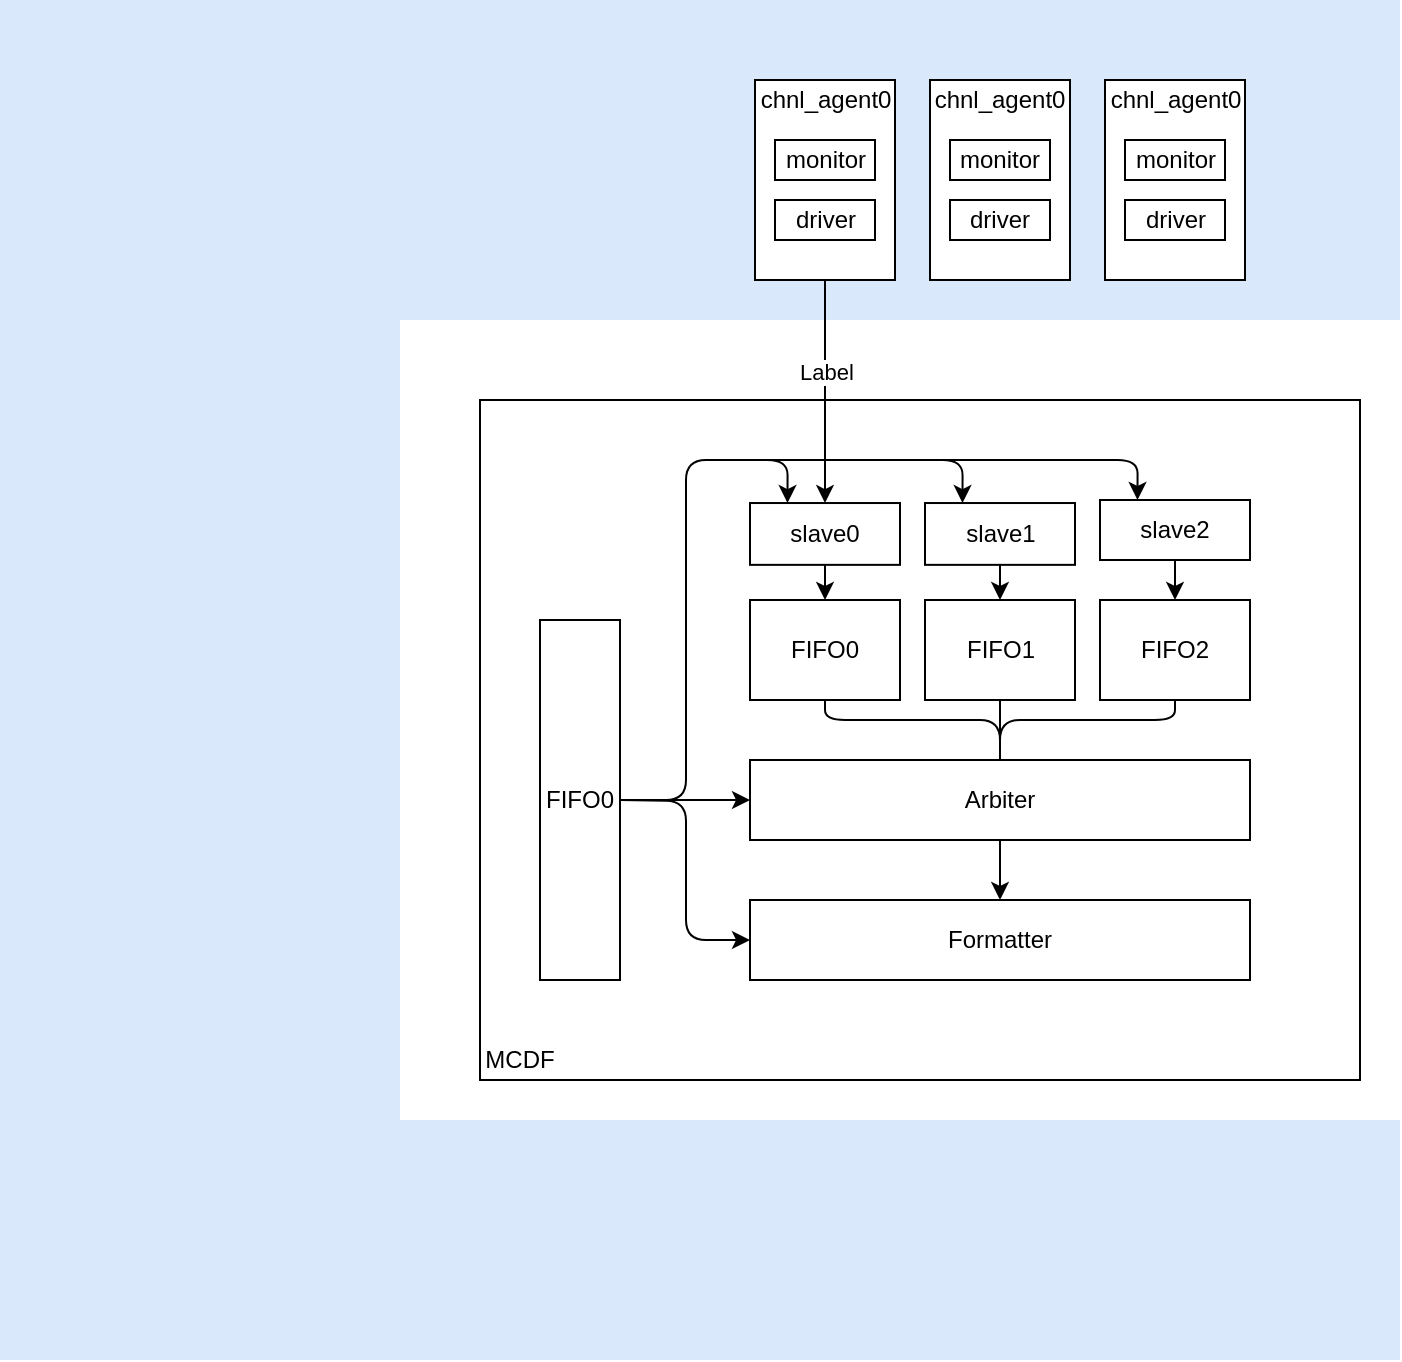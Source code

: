 <mxfile version="13.7.6" type="github">
  <diagram id="-qIr2_UXZxA3kkLqqSqM" name="Page-1">
    <mxGraphModel dx="1663" dy="435" grid="1" gridSize="10" guides="1" tooltips="1" connect="1" arrows="1" fold="1" page="1" pageScale="1" pageWidth="850" pageHeight="1100" math="0" shadow="0">
      <root>
        <mxCell id="0" />
        <mxCell id="1" parent="0" />
        <mxCell id="Y9nZwd153pjmUSm361T4-116" value="" style="group" vertex="1" connectable="0" parent="1">
          <mxGeometry x="220" y="200" width="440" height="340" as="geometry" />
        </mxCell>
        <mxCell id="Y9nZwd153pjmUSm361T4-1" value="&lt;br&gt;&lt;br&gt;&lt;br&gt;&lt;br&gt;" style="rounded=0;whiteSpace=wrap;html=1;" vertex="1" parent="Y9nZwd153pjmUSm361T4-116">
          <mxGeometry width="440" height="340" as="geometry" />
        </mxCell>
        <mxCell id="Y9nZwd153pjmUSm361T4-14" value="MCDF&lt;br&gt;" style="text;html=1;strokeColor=none;fillColor=none;align=center;verticalAlign=middle;whiteSpace=wrap;rounded=0;" vertex="1" parent="Y9nZwd153pjmUSm361T4-116">
          <mxGeometry y="319.394" width="40" height="20.606" as="geometry" />
        </mxCell>
        <mxCell id="Y9nZwd153pjmUSm361T4-2" value="slave0" style="rounded=0;whiteSpace=wrap;html=1;" vertex="1" parent="Y9nZwd153pjmUSm361T4-116">
          <mxGeometry x="135" y="51.515" width="75" height="30.909" as="geometry" />
        </mxCell>
        <mxCell id="Y9nZwd153pjmUSm361T4-11" value="slave1" style="rounded=0;whiteSpace=wrap;html=1;" vertex="1" parent="Y9nZwd153pjmUSm361T4-116">
          <mxGeometry x="222.5" y="51.515" width="75" height="30.909" as="geometry" />
        </mxCell>
        <mxCell id="Y9nZwd153pjmUSm361T4-21" style="edgeStyle=orthogonalEdgeStyle;rounded=0;orthogonalLoop=1;jettySize=auto;html=1;exitX=0.5;exitY=1;exitDx=0;exitDy=0;entryX=0.5;entryY=0;entryDx=0;entryDy=0;" edge="1" parent="1" source="Y9nZwd153pjmUSm361T4-2" target="Y9nZwd153pjmUSm361T4-7">
          <mxGeometry relative="1" as="geometry" />
        </mxCell>
        <mxCell id="Y9nZwd153pjmUSm361T4-101" style="edgeStyle=elbowEdgeStyle;rounded=0;sketch=0;jumpStyle=none;orthogonalLoop=1;jettySize=auto;html=1;exitX=1;exitY=0.5;exitDx=0;exitDy=0;shadow=0;startArrow=none;startFill=0;endArrow=none;endFill=0;" edge="1" parent="1" source="Y9nZwd153pjmUSm361T4-6" target="Y9nZwd153pjmUSm361T4-1">
          <mxGeometry relative="1" as="geometry">
            <Array as="points">
              <mxPoint x="320" y="360" />
            </Array>
          </mxGeometry>
        </mxCell>
        <mxCell id="Y9nZwd153pjmUSm361T4-6" value="FIFO0" style="rounded=0;whiteSpace=wrap;html=1;" vertex="1" parent="1">
          <mxGeometry x="250" y="310" width="40" height="180" as="geometry" />
        </mxCell>
        <mxCell id="Y9nZwd153pjmUSm361T4-98" style="edgeStyle=orthogonalEdgeStyle;rounded=0;sketch=0;jumpStyle=none;orthogonalLoop=1;jettySize=auto;html=1;exitX=0.5;exitY=1;exitDx=0;exitDy=0;shadow=0;startArrow=none;startFill=0;endArrow=none;endFill=0;" edge="1" parent="1" source="Y9nZwd153pjmUSm361T4-9" target="Y9nZwd153pjmUSm361T4-15">
          <mxGeometry relative="1" as="geometry" />
        </mxCell>
        <mxCell id="Y9nZwd153pjmUSm361T4-9" value="FIFO1" style="rounded=0;whiteSpace=wrap;html=1;" vertex="1" parent="1">
          <mxGeometry x="442.5" y="300" width="75" height="50" as="geometry" />
        </mxCell>
        <mxCell id="Y9nZwd153pjmUSm361T4-22" style="edgeStyle=orthogonalEdgeStyle;rounded=0;orthogonalLoop=1;jettySize=auto;html=1;exitX=0.5;exitY=1;exitDx=0;exitDy=0;entryX=0.5;entryY=0;entryDx=0;entryDy=0;" edge="1" parent="1" source="Y9nZwd153pjmUSm361T4-11" target="Y9nZwd153pjmUSm361T4-9">
          <mxGeometry relative="1" as="geometry" />
        </mxCell>
        <mxCell id="Y9nZwd153pjmUSm361T4-12" value="FIFO2" style="rounded=0;whiteSpace=wrap;html=1;" vertex="1" parent="1">
          <mxGeometry x="530" y="300" width="75" height="50" as="geometry" />
        </mxCell>
        <mxCell id="Y9nZwd153pjmUSm361T4-23" style="edgeStyle=orthogonalEdgeStyle;rounded=0;orthogonalLoop=1;jettySize=auto;html=1;exitX=0.5;exitY=1;exitDx=0;exitDy=0;entryX=0.5;entryY=0;entryDx=0;entryDy=0;" edge="1" parent="1" source="Y9nZwd153pjmUSm361T4-13" target="Y9nZwd153pjmUSm361T4-12">
          <mxGeometry relative="1" as="geometry" />
        </mxCell>
        <mxCell id="Y9nZwd153pjmUSm361T4-13" value="slave2" style="rounded=0;whiteSpace=wrap;html=1;" vertex="1" parent="1">
          <mxGeometry x="530" y="250" width="75" height="30" as="geometry" />
        </mxCell>
        <mxCell id="Y9nZwd153pjmUSm361T4-80" value="" style="edgeStyle=orthogonalEdgeStyle;rounded=0;jumpStyle=arc;orthogonalLoop=1;jettySize=auto;html=1;" edge="1" parent="1" source="Y9nZwd153pjmUSm361T4-15" target="Y9nZwd153pjmUSm361T4-79">
          <mxGeometry relative="1" as="geometry" />
        </mxCell>
        <mxCell id="Y9nZwd153pjmUSm361T4-15" value="Arbiter&lt;br&gt;" style="rounded=0;whiteSpace=wrap;html=1;" vertex="1" parent="1">
          <mxGeometry x="355" y="380" width="250" height="40" as="geometry" />
        </mxCell>
        <mxCell id="Y9nZwd153pjmUSm361T4-79" value="Formatter" style="whiteSpace=wrap;html=1;rounded=0;" vertex="1" parent="1">
          <mxGeometry x="355" y="450" width="250" height="40" as="geometry" />
        </mxCell>
        <mxCell id="Y9nZwd153pjmUSm361T4-7" value="FIFO0" style="rounded=0;whiteSpace=wrap;html=1;shadow=0;" vertex="1" parent="1">
          <mxGeometry x="355" y="300" width="75" height="50" as="geometry" />
        </mxCell>
        <mxCell id="Y9nZwd153pjmUSm361T4-99" value="" style="endArrow=none;html=1;shadow=0;entryX=0.5;entryY=1;entryDx=0;entryDy=0;edgeStyle=orthogonalEdgeStyle;exitX=0.5;exitY=0;exitDx=0;exitDy=0;" edge="1" parent="1" source="Y9nZwd153pjmUSm361T4-15" target="Y9nZwd153pjmUSm361T4-7">
          <mxGeometry width="50" height="50" relative="1" as="geometry">
            <mxPoint x="400" y="380" as="sourcePoint" />
            <mxPoint x="450" y="330" as="targetPoint" />
            <Array as="points">
              <mxPoint x="480" y="360" />
              <mxPoint x="393" y="360" />
            </Array>
          </mxGeometry>
        </mxCell>
        <mxCell id="Y9nZwd153pjmUSm361T4-100" value="" style="endArrow=none;html=1;shadow=0;entryX=0.5;entryY=1;entryDx=0;entryDy=0;edgeStyle=orthogonalEdgeStyle;exitX=0.5;exitY=0;exitDx=0;exitDy=0;" edge="1" parent="1" source="Y9nZwd153pjmUSm361T4-15" target="Y9nZwd153pjmUSm361T4-12">
          <mxGeometry width="50" height="50" relative="1" as="geometry">
            <mxPoint x="400" y="380" as="sourcePoint" />
            <mxPoint x="450" y="330" as="targetPoint" />
            <Array as="points">
              <mxPoint x="480" y="360" />
              <mxPoint x="568" y="360" />
            </Array>
          </mxGeometry>
        </mxCell>
        <mxCell id="Y9nZwd153pjmUSm361T4-102" value="" style="endArrow=classic;html=1;shadow=0;edgeStyle=orthogonalEdgeStyle;exitX=1;exitY=0.5;exitDx=0;exitDy=0;entryX=0.25;entryY=0;entryDx=0;entryDy=0;endFill=1;" edge="1" parent="1" source="Y9nZwd153pjmUSm361T4-6" target="Y9nZwd153pjmUSm361T4-2">
          <mxGeometry width="50" height="50" relative="1" as="geometry">
            <mxPoint x="460" y="400" as="sourcePoint" />
            <mxPoint x="510" y="350" as="targetPoint" />
            <Array as="points">
              <mxPoint x="323" y="400" />
              <mxPoint x="323" y="230" />
              <mxPoint x="374" y="230" />
            </Array>
          </mxGeometry>
        </mxCell>
        <mxCell id="Y9nZwd153pjmUSm361T4-103" value="" style="endArrow=classic;html=1;shadow=0;entryX=0.25;entryY=0;entryDx=0;entryDy=0;edgeStyle=orthogonalEdgeStyle;endFill=1;" edge="1" parent="1" target="Y9nZwd153pjmUSm361T4-11">
          <mxGeometry width="50" height="50" relative="1" as="geometry">
            <mxPoint x="350" y="230" as="sourcePoint" />
            <mxPoint x="510" y="350" as="targetPoint" />
            <Array as="points">
              <mxPoint x="350" y="230" />
              <mxPoint x="461" y="230" />
            </Array>
          </mxGeometry>
        </mxCell>
        <mxCell id="Y9nZwd153pjmUSm361T4-104" value="" style="endArrow=classic;html=1;shadow=0;entryX=0.25;entryY=0;entryDx=0;entryDy=0;edgeStyle=orthogonalEdgeStyle;endFill=1;" edge="1" parent="1" target="Y9nZwd153pjmUSm361T4-13">
          <mxGeometry width="50" height="50" relative="1" as="geometry">
            <mxPoint x="430" y="230" as="sourcePoint" />
            <mxPoint x="510" y="350" as="targetPoint" />
            <Array as="points">
              <mxPoint x="440" y="230" />
              <mxPoint x="549" y="230" />
            </Array>
          </mxGeometry>
        </mxCell>
        <mxCell id="Y9nZwd153pjmUSm361T4-105" value="" style="endArrow=classic;html=1;shadow=0;entryX=0;entryY=0.5;entryDx=0;entryDy=0;" edge="1" parent="1" target="Y9nZwd153pjmUSm361T4-15">
          <mxGeometry width="50" height="50" relative="1" as="geometry">
            <mxPoint x="290" y="400" as="sourcePoint" />
            <mxPoint x="510" y="350" as="targetPoint" />
          </mxGeometry>
        </mxCell>
        <mxCell id="Y9nZwd153pjmUSm361T4-106" value="" style="endArrow=classic;html=1;shadow=0;edgeStyle=orthogonalEdgeStyle;entryX=0;entryY=0.5;entryDx=0;entryDy=0;endFill=1;" edge="1" parent="1" target="Y9nZwd153pjmUSm361T4-79">
          <mxGeometry width="50" height="50" relative="1" as="geometry">
            <mxPoint x="290" y="400" as="sourcePoint" />
            <mxPoint x="510" y="350" as="targetPoint" />
          </mxGeometry>
        </mxCell>
        <mxCell id="Y9nZwd153pjmUSm361T4-120" value="" style="rounded=0;whiteSpace=wrap;html=1;shadow=0;fillColor=#dae8fc;strokeColor=none;" vertex="1" parent="1">
          <mxGeometry x="-20" width="700" height="160" as="geometry" />
        </mxCell>
        <mxCell id="Y9nZwd153pjmUSm361T4-121" value="" style="rounded=0;whiteSpace=wrap;html=1;shadow=0;fillColor=#dae8fc;strokeColor=none;" vertex="1" parent="1">
          <mxGeometry x="-20" y="140" width="200" height="540" as="geometry" />
        </mxCell>
        <mxCell id="Y9nZwd153pjmUSm361T4-122" value="" style="rounded=0;whiteSpace=wrap;html=1;shadow=0;fillColor=#dae8fc;strokeColor=none;" vertex="1" parent="1">
          <mxGeometry x="150" y="560" width="530" height="120" as="geometry" />
        </mxCell>
        <mxCell id="Y9nZwd153pjmUSm361T4-129" value="" style="group" vertex="1" connectable="0" parent="1">
          <mxGeometry x="357.5" y="40" width="70" height="100" as="geometry" />
        </mxCell>
        <mxCell id="Y9nZwd153pjmUSm361T4-123" value="" style="rounded=0;whiteSpace=wrap;html=1;shadow=0;strokeColor=#000000;gradientColor=none;" vertex="1" parent="Y9nZwd153pjmUSm361T4-129">
          <mxGeometry width="70" height="100" as="geometry" />
        </mxCell>
        <mxCell id="Y9nZwd153pjmUSm361T4-124" value="monitor" style="rounded=0;whiteSpace=wrap;html=1;shadow=0;strokeColor=#000000;gradientColor=none;" vertex="1" parent="Y9nZwd153pjmUSm361T4-129">
          <mxGeometry x="10" y="30" width="50" height="20" as="geometry" />
        </mxCell>
        <mxCell id="Y9nZwd153pjmUSm361T4-125" value="driver" style="rounded=0;whiteSpace=wrap;html=1;shadow=0;strokeColor=#000000;gradientColor=none;" vertex="1" parent="Y9nZwd153pjmUSm361T4-129">
          <mxGeometry x="10" y="60" width="50" height="20" as="geometry" />
        </mxCell>
        <mxCell id="Y9nZwd153pjmUSm361T4-126" value="chnl_agent0" style="text;html=1;strokeColor=none;fillColor=none;align=center;verticalAlign=middle;whiteSpace=wrap;rounded=0;shadow=0;" vertex="1" parent="Y9nZwd153pjmUSm361T4-129">
          <mxGeometry x="15" width="40" height="20" as="geometry" />
        </mxCell>
        <mxCell id="Y9nZwd153pjmUSm361T4-130" value="" style="group" vertex="1" connectable="0" parent="1">
          <mxGeometry x="445" y="40" width="70" height="100" as="geometry" />
        </mxCell>
        <mxCell id="Y9nZwd153pjmUSm361T4-131" value="" style="rounded=0;whiteSpace=wrap;html=1;shadow=0;strokeColor=#000000;gradientColor=none;" vertex="1" parent="Y9nZwd153pjmUSm361T4-130">
          <mxGeometry width="70" height="100" as="geometry" />
        </mxCell>
        <mxCell id="Y9nZwd153pjmUSm361T4-132" value="monitor" style="rounded=0;whiteSpace=wrap;html=1;shadow=0;strokeColor=#000000;gradientColor=none;" vertex="1" parent="Y9nZwd153pjmUSm361T4-130">
          <mxGeometry x="10" y="30" width="50" height="20" as="geometry" />
        </mxCell>
        <mxCell id="Y9nZwd153pjmUSm361T4-133" value="driver" style="rounded=0;whiteSpace=wrap;html=1;shadow=0;strokeColor=#000000;gradientColor=none;" vertex="1" parent="Y9nZwd153pjmUSm361T4-130">
          <mxGeometry x="10" y="60" width="50" height="20" as="geometry" />
        </mxCell>
        <mxCell id="Y9nZwd153pjmUSm361T4-134" value="chnl_agent0" style="text;html=1;strokeColor=none;fillColor=none;align=center;verticalAlign=middle;whiteSpace=wrap;rounded=0;shadow=0;" vertex="1" parent="Y9nZwd153pjmUSm361T4-130">
          <mxGeometry x="15" width="40" height="20" as="geometry" />
        </mxCell>
        <mxCell id="Y9nZwd153pjmUSm361T4-135" value="" style="group" vertex="1" connectable="0" parent="1">
          <mxGeometry x="532.5" y="40" width="70" height="100" as="geometry" />
        </mxCell>
        <mxCell id="Y9nZwd153pjmUSm361T4-136" value="" style="rounded=0;whiteSpace=wrap;html=1;shadow=0;strokeColor=#000000;gradientColor=none;" vertex="1" parent="Y9nZwd153pjmUSm361T4-135">
          <mxGeometry width="70" height="100" as="geometry" />
        </mxCell>
        <mxCell id="Y9nZwd153pjmUSm361T4-137" value="monitor" style="rounded=0;whiteSpace=wrap;html=1;shadow=0;strokeColor=#000000;gradientColor=none;" vertex="1" parent="Y9nZwd153pjmUSm361T4-135">
          <mxGeometry x="10" y="30" width="50" height="20" as="geometry" />
        </mxCell>
        <mxCell id="Y9nZwd153pjmUSm361T4-138" value="driver" style="rounded=0;whiteSpace=wrap;html=1;shadow=0;strokeColor=#000000;gradientColor=none;" vertex="1" parent="Y9nZwd153pjmUSm361T4-135">
          <mxGeometry x="10" y="60" width="50" height="20" as="geometry" />
        </mxCell>
        <mxCell id="Y9nZwd153pjmUSm361T4-139" value="chnl_agent0" style="text;html=1;strokeColor=none;fillColor=none;align=center;verticalAlign=middle;whiteSpace=wrap;rounded=0;shadow=0;" vertex="1" parent="Y9nZwd153pjmUSm361T4-135">
          <mxGeometry x="15" width="40" height="20" as="geometry" />
        </mxCell>
        <mxCell id="Y9nZwd153pjmUSm361T4-141" value="" style="endArrow=classic;html=1;shadow=0;exitX=0.5;exitY=1;exitDx=0;exitDy=0;entryX=0.5;entryY=0;entryDx=0;entryDy=0;" edge="1" parent="1" source="Y9nZwd153pjmUSm361T4-123" target="Y9nZwd153pjmUSm361T4-2">
          <mxGeometry relative="1" as="geometry">
            <mxPoint x="370" y="180" as="sourcePoint" />
            <mxPoint x="470" y="180" as="targetPoint" />
          </mxGeometry>
        </mxCell>
        <mxCell id="Y9nZwd153pjmUSm361T4-142" value="Label" style="edgeLabel;resizable=0;html=1;align=center;verticalAlign=middle;" connectable="0" vertex="1" parent="Y9nZwd153pjmUSm361T4-141">
          <mxGeometry relative="1" as="geometry">
            <mxPoint y="-10" as="offset" />
          </mxGeometry>
        </mxCell>
      </root>
    </mxGraphModel>
  </diagram>
</mxfile>
